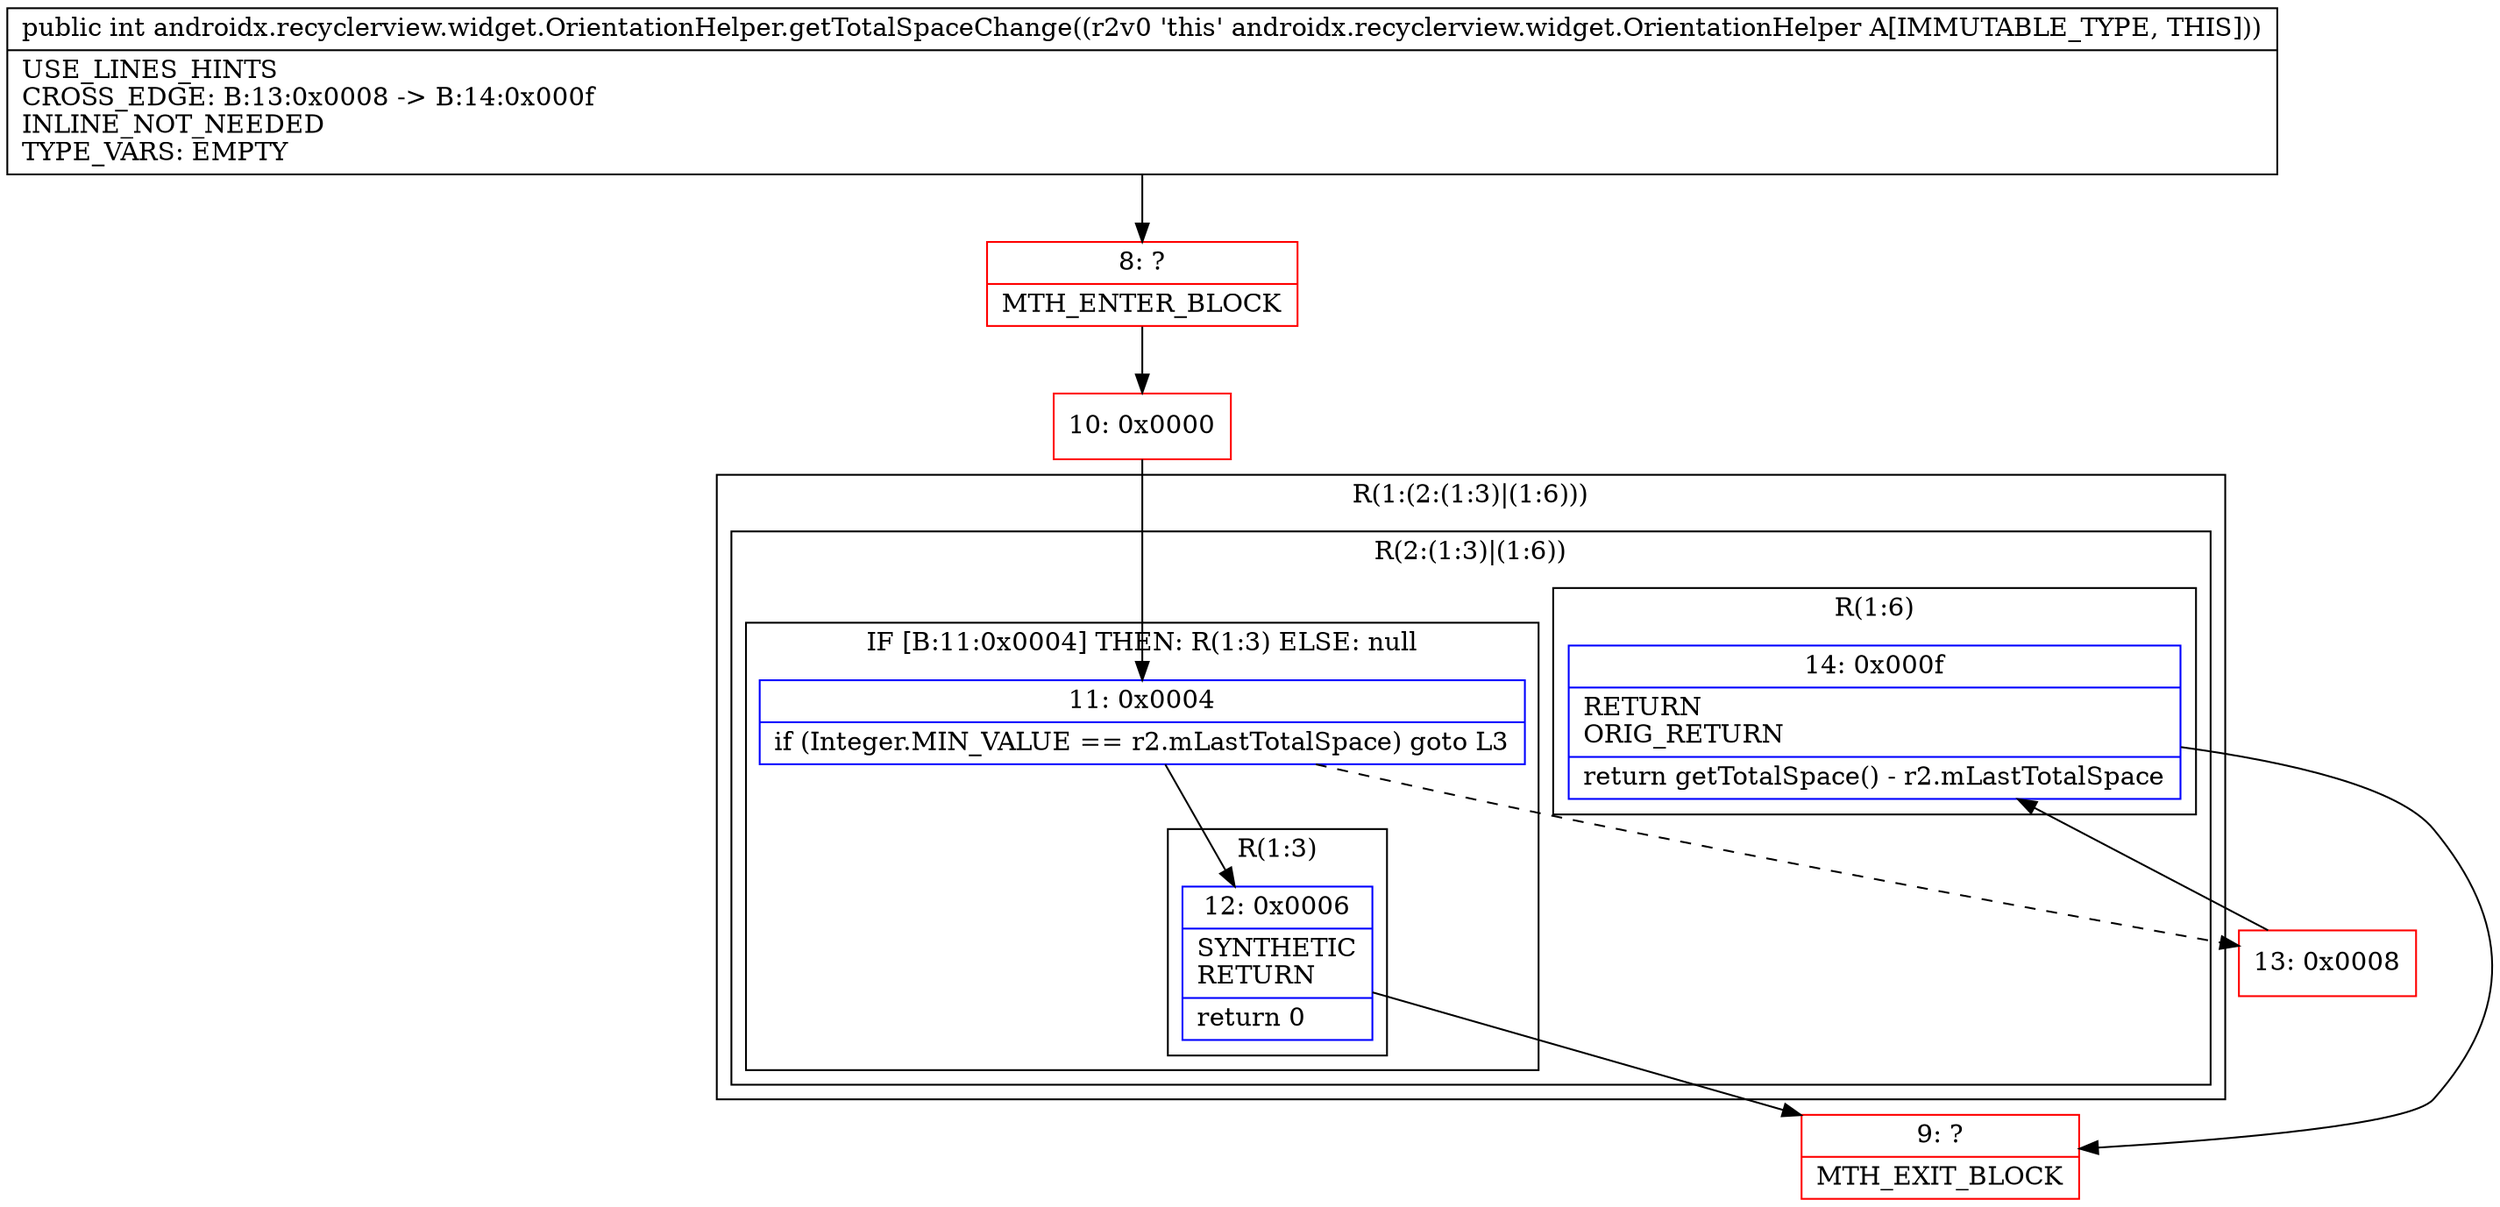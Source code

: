 digraph "CFG forandroidx.recyclerview.widget.OrientationHelper.getTotalSpaceChange()I" {
subgraph cluster_Region_397028911 {
label = "R(1:(2:(1:3)|(1:6)))";
node [shape=record,color=blue];
subgraph cluster_Region_1806540437 {
label = "R(2:(1:3)|(1:6))";
node [shape=record,color=blue];
subgraph cluster_IfRegion_963932734 {
label = "IF [B:11:0x0004] THEN: R(1:3) ELSE: null";
node [shape=record,color=blue];
Node_11 [shape=record,label="{11\:\ 0x0004|if (Integer.MIN_VALUE == r2.mLastTotalSpace) goto L3\l}"];
subgraph cluster_Region_1726565497 {
label = "R(1:3)";
node [shape=record,color=blue];
Node_12 [shape=record,label="{12\:\ 0x0006|SYNTHETIC\lRETURN\l|return 0\l}"];
}
}
subgraph cluster_Region_544525789 {
label = "R(1:6)";
node [shape=record,color=blue];
Node_14 [shape=record,label="{14\:\ 0x000f|RETURN\lORIG_RETURN\l|return getTotalSpace() \- r2.mLastTotalSpace\l}"];
}
}
}
Node_8 [shape=record,color=red,label="{8\:\ ?|MTH_ENTER_BLOCK\l}"];
Node_10 [shape=record,color=red,label="{10\:\ 0x0000}"];
Node_9 [shape=record,color=red,label="{9\:\ ?|MTH_EXIT_BLOCK\l}"];
Node_13 [shape=record,color=red,label="{13\:\ 0x0008}"];
MethodNode[shape=record,label="{public int androidx.recyclerview.widget.OrientationHelper.getTotalSpaceChange((r2v0 'this' androidx.recyclerview.widget.OrientationHelper A[IMMUTABLE_TYPE, THIS]))  | USE_LINES_HINTS\lCROSS_EDGE: B:13:0x0008 \-\> B:14:0x000f\lINLINE_NOT_NEEDED\lTYPE_VARS: EMPTY\l}"];
MethodNode -> Node_8;Node_11 -> Node_12;
Node_11 -> Node_13[style=dashed];
Node_12 -> Node_9;
Node_14 -> Node_9;
Node_8 -> Node_10;
Node_10 -> Node_11;
Node_13 -> Node_14;
}

